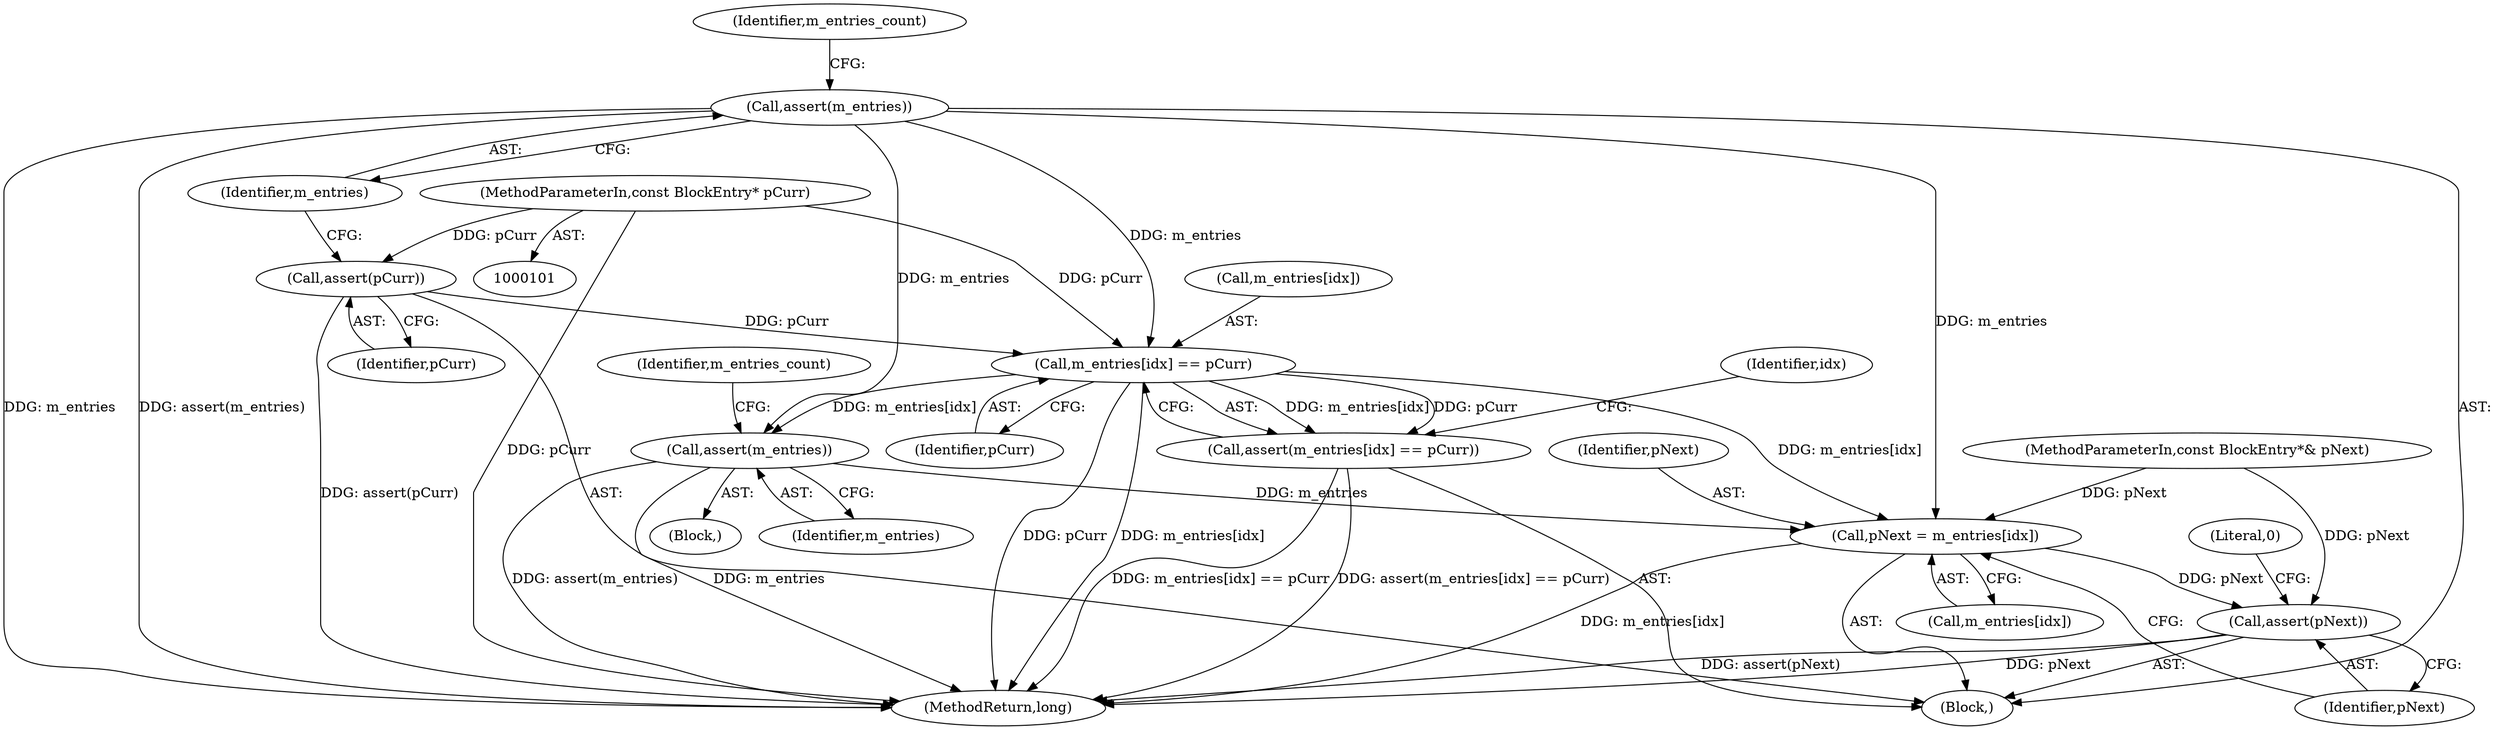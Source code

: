 digraph "1_Android_04839626ed859623901ebd3a5fd483982186b59d_107@array" {
"1000123" [label="(Call,m_entries[idx] == pCurr)"];
"1000107" [label="(Call,assert(m_entries))"];
"1000105" [label="(Call,assert(pCurr))"];
"1000102" [label="(MethodParameterIn,const BlockEntry* pCurr)"];
"1000122" [label="(Call,assert(m_entries[idx] == pCurr))"];
"1000164" [label="(Call,assert(m_entries))"];
"1000175" [label="(Call,pNext = m_entries[idx])"];
"1000180" [label="(Call,assert(pNext))"];
"1000108" [label="(Identifier,m_entries)"];
"1000184" [label="(MethodReturn,long)"];
"1000111" [label="(Identifier,m_entries_count)"];
"1000102" [label="(MethodParameterIn,const BlockEntry* pCurr)"];
"1000106" [label="(Identifier,pCurr)"];
"1000180" [label="(Call,assert(pNext))"];
"1000127" [label="(Identifier,pCurr)"];
"1000124" [label="(Call,m_entries[idx])"];
"1000135" [label="(Block,)"];
"1000129" [label="(Identifier,idx)"];
"1000123" [label="(Call,m_entries[idx] == pCurr)"];
"1000168" [label="(Identifier,m_entries_count)"];
"1000176" [label="(Identifier,pNext)"];
"1000165" [label="(Identifier,m_entries)"];
"1000175" [label="(Call,pNext = m_entries[idx])"];
"1000183" [label="(Literal,0)"];
"1000107" [label="(Call,assert(m_entries))"];
"1000181" [label="(Identifier,pNext)"];
"1000177" [label="(Call,m_entries[idx])"];
"1000122" [label="(Call,assert(m_entries[idx] == pCurr))"];
"1000164" [label="(Call,assert(m_entries))"];
"1000103" [label="(MethodParameterIn,const BlockEntry*& pNext)"];
"1000104" [label="(Block,)"];
"1000105" [label="(Call,assert(pCurr))"];
"1000123" -> "1000122"  [label="AST: "];
"1000123" -> "1000127"  [label="CFG: "];
"1000124" -> "1000123"  [label="AST: "];
"1000127" -> "1000123"  [label="AST: "];
"1000122" -> "1000123"  [label="CFG: "];
"1000123" -> "1000184"  [label="DDG: pCurr"];
"1000123" -> "1000184"  [label="DDG: m_entries[idx]"];
"1000123" -> "1000122"  [label="DDG: m_entries[idx]"];
"1000123" -> "1000122"  [label="DDG: pCurr"];
"1000107" -> "1000123"  [label="DDG: m_entries"];
"1000105" -> "1000123"  [label="DDG: pCurr"];
"1000102" -> "1000123"  [label="DDG: pCurr"];
"1000123" -> "1000164"  [label="DDG: m_entries[idx]"];
"1000123" -> "1000175"  [label="DDG: m_entries[idx]"];
"1000107" -> "1000104"  [label="AST: "];
"1000107" -> "1000108"  [label="CFG: "];
"1000108" -> "1000107"  [label="AST: "];
"1000111" -> "1000107"  [label="CFG: "];
"1000107" -> "1000184"  [label="DDG: m_entries"];
"1000107" -> "1000184"  [label="DDG: assert(m_entries)"];
"1000107" -> "1000164"  [label="DDG: m_entries"];
"1000107" -> "1000175"  [label="DDG: m_entries"];
"1000105" -> "1000104"  [label="AST: "];
"1000105" -> "1000106"  [label="CFG: "];
"1000106" -> "1000105"  [label="AST: "];
"1000108" -> "1000105"  [label="CFG: "];
"1000105" -> "1000184"  [label="DDG: assert(pCurr)"];
"1000102" -> "1000105"  [label="DDG: pCurr"];
"1000102" -> "1000101"  [label="AST: "];
"1000102" -> "1000184"  [label="DDG: pCurr"];
"1000122" -> "1000104"  [label="AST: "];
"1000129" -> "1000122"  [label="CFG: "];
"1000122" -> "1000184"  [label="DDG: m_entries[idx] == pCurr"];
"1000122" -> "1000184"  [label="DDG: assert(m_entries[idx] == pCurr)"];
"1000164" -> "1000135"  [label="AST: "];
"1000164" -> "1000165"  [label="CFG: "];
"1000165" -> "1000164"  [label="AST: "];
"1000168" -> "1000164"  [label="CFG: "];
"1000164" -> "1000184"  [label="DDG: assert(m_entries)"];
"1000164" -> "1000184"  [label="DDG: m_entries"];
"1000164" -> "1000175"  [label="DDG: m_entries"];
"1000175" -> "1000104"  [label="AST: "];
"1000175" -> "1000177"  [label="CFG: "];
"1000176" -> "1000175"  [label="AST: "];
"1000177" -> "1000175"  [label="AST: "];
"1000181" -> "1000175"  [label="CFG: "];
"1000175" -> "1000184"  [label="DDG: m_entries[idx]"];
"1000103" -> "1000175"  [label="DDG: pNext"];
"1000175" -> "1000180"  [label="DDG: pNext"];
"1000180" -> "1000104"  [label="AST: "];
"1000180" -> "1000181"  [label="CFG: "];
"1000181" -> "1000180"  [label="AST: "];
"1000183" -> "1000180"  [label="CFG: "];
"1000180" -> "1000184"  [label="DDG: pNext"];
"1000180" -> "1000184"  [label="DDG: assert(pNext)"];
"1000103" -> "1000180"  [label="DDG: pNext"];
}
